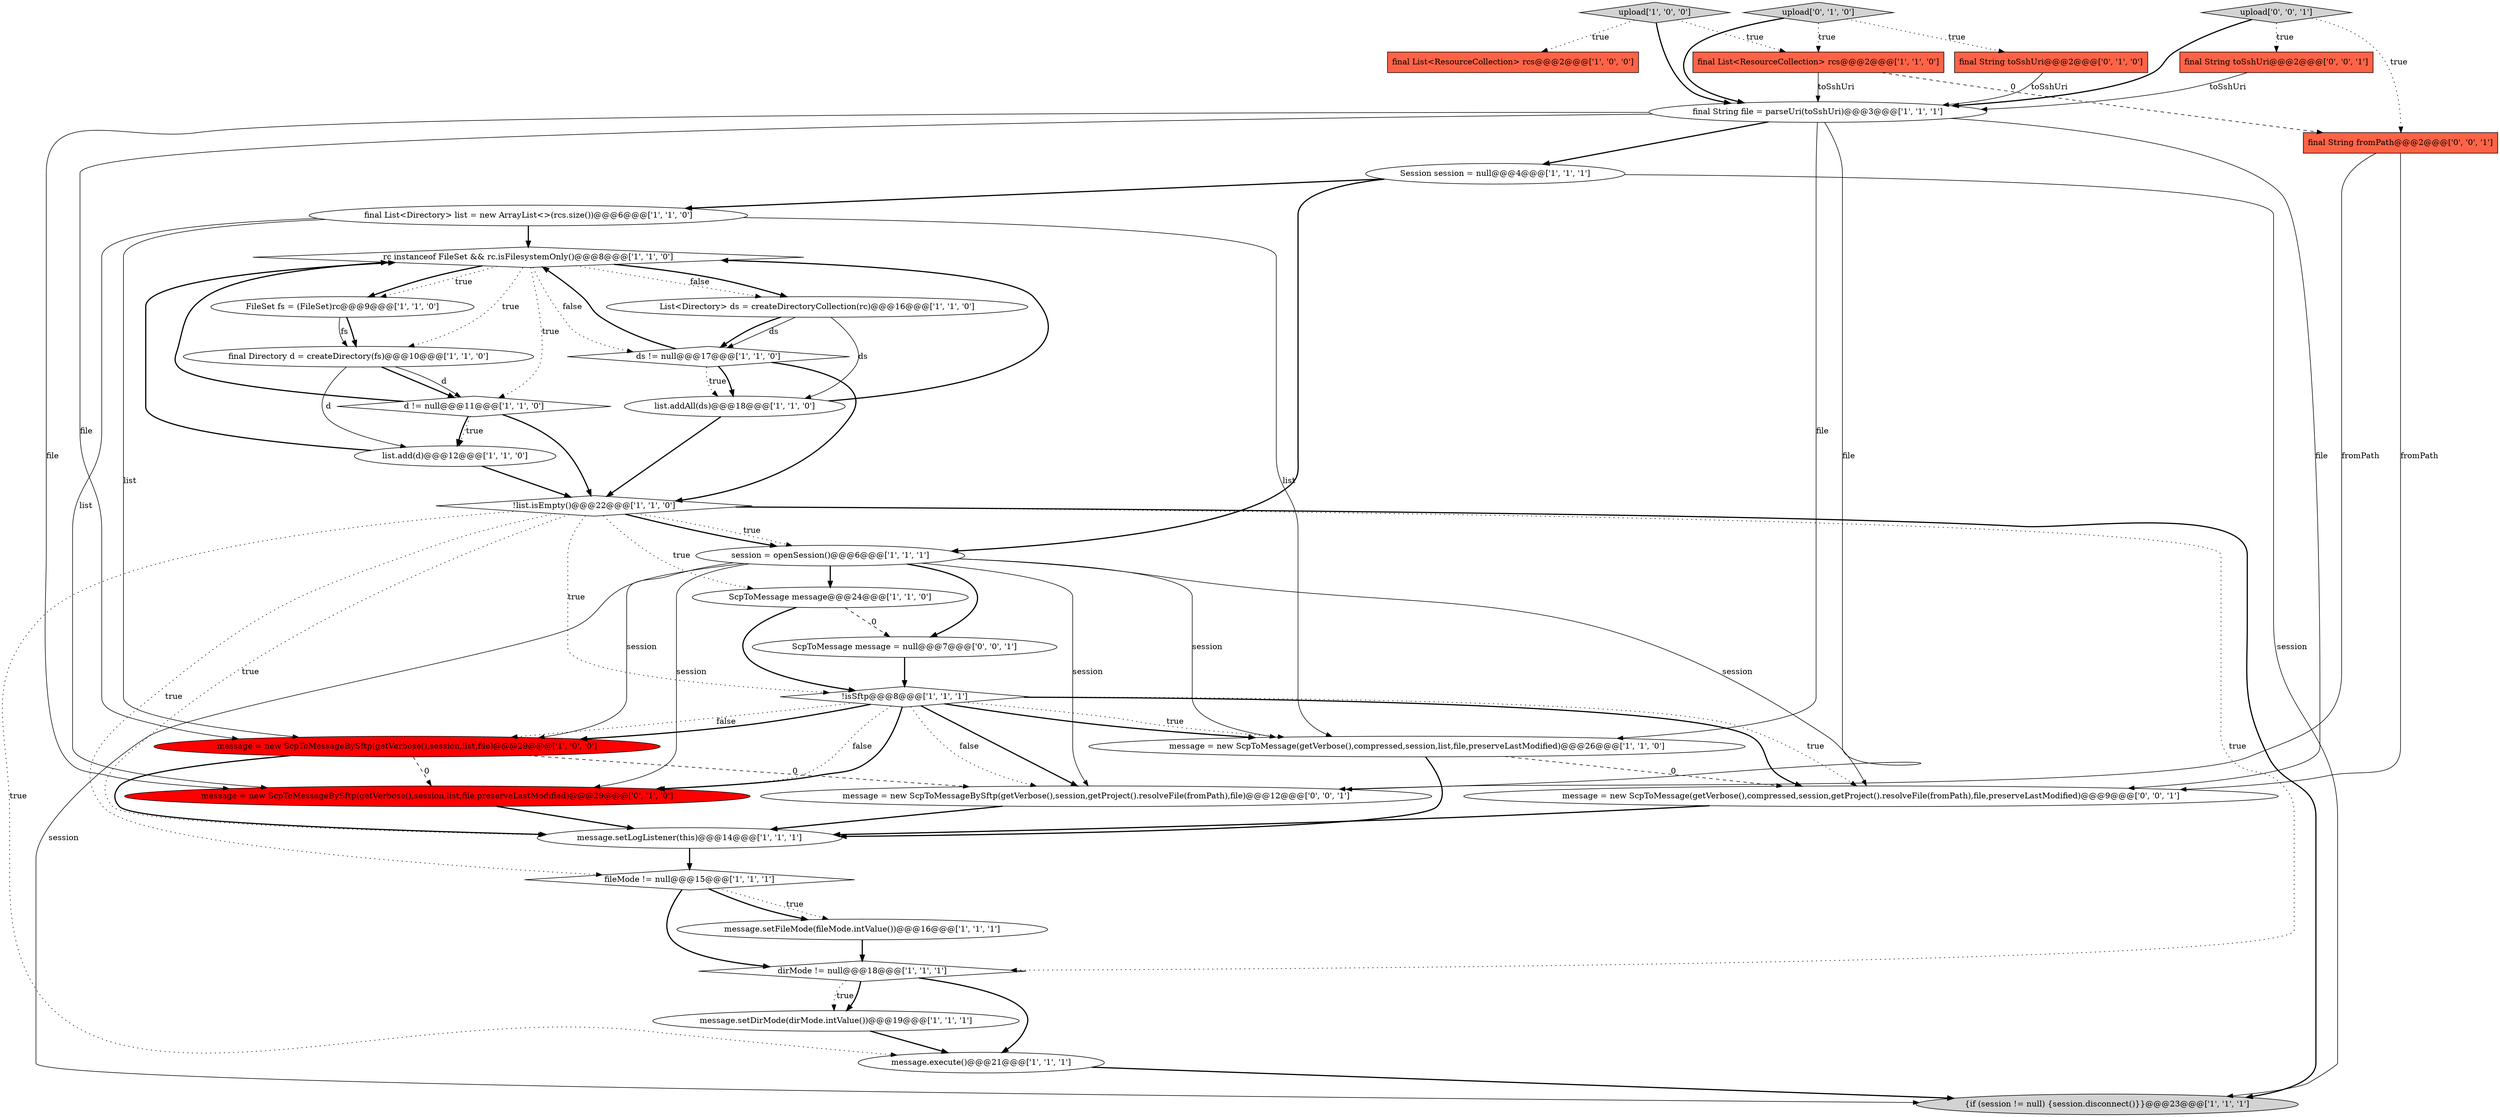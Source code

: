 digraph {
16 [style = filled, label = "final String file = parseUri(toSshUri)@@@3@@@['1', '1', '1']", fillcolor = white, shape = ellipse image = "AAA0AAABBB1BBB"];
31 [style = filled, label = "final String toSshUri@@@2@@@['0', '0', '1']", fillcolor = tomato, shape = box image = "AAA0AAABBB3BBB"];
18 [style = filled, label = "List<Directory> ds = createDirectoryCollection(rc)@@@16@@@['1', '1', '0']", fillcolor = white, shape = ellipse image = "AAA0AAABBB1BBB"];
23 [style = filled, label = "!list.isEmpty()@@@22@@@['1', '1', '0']", fillcolor = white, shape = diamond image = "AAA0AAABBB1BBB"];
25 [style = filled, label = "upload['1', '0', '0']", fillcolor = lightgray, shape = diamond image = "AAA0AAABBB1BBB"];
29 [style = filled, label = "upload['0', '1', '0']", fillcolor = lightgray, shape = diamond image = "AAA0AAABBB2BBB"];
4 [style = filled, label = "message.setLogListener(this)@@@14@@@['1', '1', '1']", fillcolor = white, shape = ellipse image = "AAA0AAABBB1BBB"];
21 [style = filled, label = "final List<ResourceCollection> rcs@@@2@@@['1', '1', '0']", fillcolor = tomato, shape = box image = "AAA0AAABBB1BBB"];
28 [style = filled, label = "final String toSshUri@@@2@@@['0', '1', '0']", fillcolor = tomato, shape = box image = "AAA0AAABBB2BBB"];
14 [style = filled, label = "session = openSession()@@@6@@@['1', '1', '1']", fillcolor = white, shape = ellipse image = "AAA0AAABBB1BBB"];
30 [style = filled, label = "message = new ScpToMessageBySftp(getVerbose(),session,getProject().resolveFile(fromPath),file)@@@12@@@['0', '0', '1']", fillcolor = white, shape = ellipse image = "AAA0AAABBB3BBB"];
22 [style = filled, label = "ScpToMessage message@@@24@@@['1', '1', '0']", fillcolor = white, shape = ellipse image = "AAA0AAABBB1BBB"];
3 [style = filled, label = "FileSet fs = (FileSet)rc@@@9@@@['1', '1', '0']", fillcolor = white, shape = ellipse image = "AAA0AAABBB1BBB"];
10 [style = filled, label = "dirMode != null@@@18@@@['1', '1', '1']", fillcolor = white, shape = diamond image = "AAA0AAABBB1BBB"];
15 [style = filled, label = "Session session = null@@@4@@@['1', '1', '1']", fillcolor = white, shape = ellipse image = "AAA0AAABBB1BBB"];
33 [style = filled, label = "message = new ScpToMessage(getVerbose(),compressed,session,getProject().resolveFile(fromPath),file,preserveLastModified)@@@9@@@['0', '0', '1']", fillcolor = white, shape = ellipse image = "AAA0AAABBB3BBB"];
9 [style = filled, label = "final Directory d = createDirectory(fs)@@@10@@@['1', '1', '0']", fillcolor = white, shape = ellipse image = "AAA0AAABBB1BBB"];
24 [style = filled, label = "{if (session != null) {session.disconnect()}}@@@23@@@['1', '1', '1']", fillcolor = lightgray, shape = ellipse image = "AAA0AAABBB1BBB"];
12 [style = filled, label = "final List<Directory> list = new ArrayList<>(rcs.size())@@@6@@@['1', '1', '0']", fillcolor = white, shape = ellipse image = "AAA0AAABBB1BBB"];
6 [style = filled, label = "list.addAll(ds)@@@18@@@['1', '1', '0']", fillcolor = white, shape = ellipse image = "AAA0AAABBB1BBB"];
5 [style = filled, label = "!isSftp@@@8@@@['1', '1', '1']", fillcolor = white, shape = diamond image = "AAA0AAABBB1BBB"];
2 [style = filled, label = "message.execute()@@@21@@@['1', '1', '1']", fillcolor = white, shape = ellipse image = "AAA0AAABBB1BBB"];
1 [style = filled, label = "ds != null@@@17@@@['1', '1', '0']", fillcolor = white, shape = diamond image = "AAA0AAABBB1BBB"];
35 [style = filled, label = "upload['0', '0', '1']", fillcolor = lightgray, shape = diamond image = "AAA0AAABBB3BBB"];
8 [style = filled, label = "message = new ScpToMessageBySftp(getVerbose(),session,list,file)@@@29@@@['1', '0', '0']", fillcolor = red, shape = ellipse image = "AAA1AAABBB1BBB"];
19 [style = filled, label = "d != null@@@11@@@['1', '1', '0']", fillcolor = white, shape = diamond image = "AAA0AAABBB1BBB"];
7 [style = filled, label = "rc instanceof FileSet && rc.isFilesystemOnly()@@@8@@@['1', '1', '0']", fillcolor = white, shape = diamond image = "AAA0AAABBB1BBB"];
13 [style = filled, label = "fileMode != null@@@15@@@['1', '1', '1']", fillcolor = white, shape = diamond image = "AAA0AAABBB1BBB"];
26 [style = filled, label = "message = new ScpToMessage(getVerbose(),compressed,session,list,file,preserveLastModified)@@@26@@@['1', '1', '0']", fillcolor = white, shape = ellipse image = "AAA0AAABBB1BBB"];
27 [style = filled, label = "message = new ScpToMessageBySftp(getVerbose(),session,list,file,preserveLastModified)@@@29@@@['0', '1', '0']", fillcolor = red, shape = ellipse image = "AAA1AAABBB2BBB"];
20 [style = filled, label = "message.setDirMode(dirMode.intValue())@@@19@@@['1', '1', '1']", fillcolor = white, shape = ellipse image = "AAA0AAABBB1BBB"];
34 [style = filled, label = "ScpToMessage message = null@@@7@@@['0', '0', '1']", fillcolor = white, shape = ellipse image = "AAA0AAABBB3BBB"];
11 [style = filled, label = "final List<ResourceCollection> rcs@@@2@@@['1', '0', '0']", fillcolor = tomato, shape = box image = "AAA0AAABBB1BBB"];
0 [style = filled, label = "message.setFileMode(fileMode.intValue())@@@16@@@['1', '1', '1']", fillcolor = white, shape = ellipse image = "AAA0AAABBB1BBB"];
17 [style = filled, label = "list.add(d)@@@12@@@['1', '1', '0']", fillcolor = white, shape = ellipse image = "AAA0AAABBB1BBB"];
32 [style = filled, label = "final String fromPath@@@2@@@['0', '0', '1']", fillcolor = tomato, shape = box image = "AAA0AAABBB3BBB"];
14->24 [style = solid, label="session"];
23->22 [style = dotted, label="true"];
23->5 [style = dotted, label="true"];
22->34 [style = dashed, label="0"];
18->6 [style = solid, label="ds"];
25->11 [style = dotted, label="true"];
12->7 [style = bold, label=""];
1->23 [style = bold, label=""];
23->4 [style = dotted, label="true"];
10->20 [style = dotted, label="true"];
1->6 [style = dotted, label="true"];
8->30 [style = dashed, label="0"];
5->30 [style = bold, label=""];
16->27 [style = solid, label="file"];
8->4 [style = bold, label=""];
2->24 [style = bold, label=""];
7->1 [style = dotted, label="false"];
25->21 [style = dotted, label="true"];
31->16 [style = solid, label="toSshUri"];
5->33 [style = bold, label=""];
19->17 [style = dotted, label="true"];
14->22 [style = bold, label=""];
26->33 [style = dashed, label="0"];
5->30 [style = dotted, label="false"];
12->27 [style = solid, label="list"];
5->33 [style = dotted, label="true"];
16->33 [style = solid, label="file"];
14->27 [style = solid, label="session"];
7->18 [style = dotted, label="false"];
26->4 [style = bold, label=""];
22->5 [style = bold, label=""];
23->2 [style = dotted, label="true"];
21->32 [style = dashed, label="0"];
23->14 [style = bold, label=""];
18->1 [style = solid, label="ds"];
23->14 [style = dotted, label="true"];
16->8 [style = solid, label="file"];
18->1 [style = bold, label=""];
14->8 [style = solid, label="session"];
13->0 [style = dotted, label="true"];
5->26 [style = dotted, label="true"];
32->33 [style = solid, label="fromPath"];
29->21 [style = dotted, label="true"];
10->2 [style = bold, label=""];
15->12 [style = bold, label=""];
14->33 [style = solid, label="session"];
6->7 [style = bold, label=""];
29->16 [style = bold, label=""];
13->0 [style = bold, label=""];
13->10 [style = bold, label=""];
9->17 [style = solid, label="d"];
16->30 [style = solid, label="file"];
15->14 [style = bold, label=""];
6->23 [style = bold, label=""];
14->30 [style = solid, label="session"];
4->13 [style = bold, label=""];
33->4 [style = bold, label=""];
5->26 [style = bold, label=""];
19->17 [style = bold, label=""];
25->16 [style = bold, label=""];
35->31 [style = dotted, label="true"];
1->7 [style = bold, label=""];
21->16 [style = solid, label="toSshUri"];
17->23 [style = bold, label=""];
3->9 [style = bold, label=""];
23->10 [style = dotted, label="true"];
1->6 [style = bold, label=""];
29->28 [style = dotted, label="true"];
23->13 [style = dotted, label="true"];
7->18 [style = bold, label=""];
9->19 [style = bold, label=""];
28->16 [style = solid, label="toSshUri"];
3->9 [style = solid, label="fs"];
32->30 [style = solid, label="fromPath"];
12->26 [style = solid, label="list"];
5->8 [style = dotted, label="false"];
16->26 [style = solid, label="file"];
12->8 [style = solid, label="list"];
16->15 [style = bold, label=""];
5->8 [style = bold, label=""];
10->20 [style = bold, label=""];
35->16 [style = bold, label=""];
15->24 [style = solid, label="session"];
7->19 [style = dotted, label="true"];
34->5 [style = bold, label=""];
14->34 [style = bold, label=""];
7->9 [style = dotted, label="true"];
7->3 [style = bold, label=""];
14->26 [style = solid, label="session"];
20->2 [style = bold, label=""];
5->27 [style = dotted, label="false"];
17->7 [style = bold, label=""];
9->19 [style = solid, label="d"];
27->4 [style = bold, label=""];
23->24 [style = bold, label=""];
0->10 [style = bold, label=""];
7->3 [style = dotted, label="true"];
30->4 [style = bold, label=""];
19->23 [style = bold, label=""];
8->27 [style = dashed, label="0"];
5->27 [style = bold, label=""];
19->7 [style = bold, label=""];
35->32 [style = dotted, label="true"];
}
